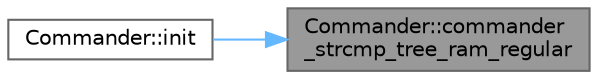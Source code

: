 digraph "Commander::commander_strcmp_tree_ram_regular"
{
 // INTERACTIVE_SVG=YES
 // LATEX_PDF_SIZE
  bgcolor="transparent";
  edge [fontname=Helvetica,fontsize=10,labelfontname=Helvetica,labelfontsize=10];
  node [fontname=Helvetica,fontsize=10,shape=box,height=0.2,width=0.4];
  rankdir="RL";
  Node1 [label="Commander::commander\l_strcmp_tree_ram_regular",height=0.2,width=0.4,color="gray40", fillcolor="grey60", style="filled", fontcolor="black",tooltip="Compare an API-tree element's name with a regular string."];
  Node1 -> Node2 [dir="back",color="steelblue1",style="solid"];
  Node2 [label="Commander::init",height=0.2,width=0.4,color="grey40", fillcolor="white", style="filled",URL="$class_commander.html#a5d9d12c3d15cf350593f4c2b11ec05d8",tooltip="Initializer."];
}
